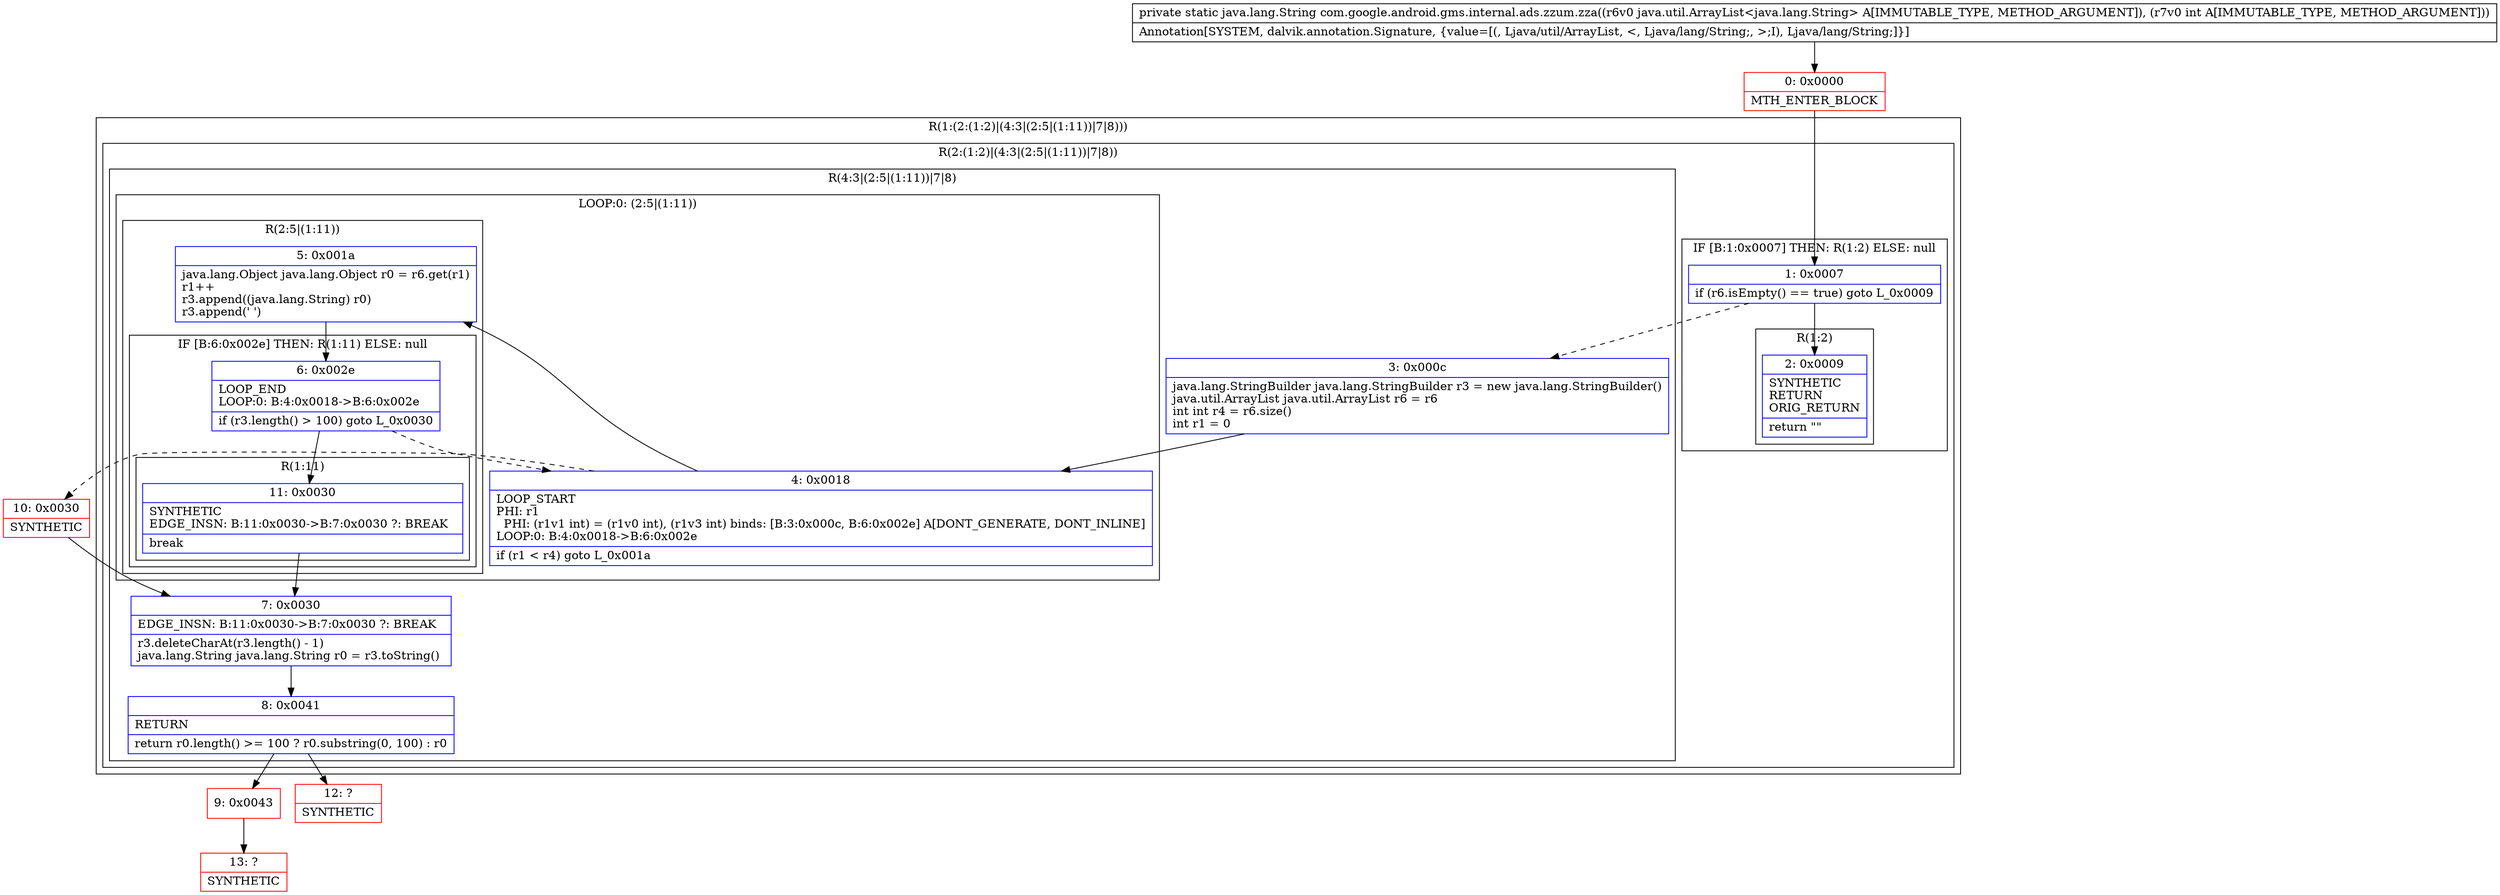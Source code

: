 digraph "CFG forcom.google.android.gms.internal.ads.zzum.zza(Ljava\/util\/ArrayList;I)Ljava\/lang\/String;" {
subgraph cluster_Region_746737557 {
label = "R(1:(2:(1:2)|(4:3|(2:5|(1:11))|7|8)))";
node [shape=record,color=blue];
subgraph cluster_Region_712145804 {
label = "R(2:(1:2)|(4:3|(2:5|(1:11))|7|8))";
node [shape=record,color=blue];
subgraph cluster_IfRegion_1678384233 {
label = "IF [B:1:0x0007] THEN: R(1:2) ELSE: null";
node [shape=record,color=blue];
Node_1 [shape=record,label="{1\:\ 0x0007|if (r6.isEmpty() == true) goto L_0x0009\l}"];
subgraph cluster_Region_331156034 {
label = "R(1:2)";
node [shape=record,color=blue];
Node_2 [shape=record,label="{2\:\ 0x0009|SYNTHETIC\lRETURN\lORIG_RETURN\l|return \"\"\l}"];
}
}
subgraph cluster_Region_1773320061 {
label = "R(4:3|(2:5|(1:11))|7|8)";
node [shape=record,color=blue];
Node_3 [shape=record,label="{3\:\ 0x000c|java.lang.StringBuilder java.lang.StringBuilder r3 = new java.lang.StringBuilder()\ljava.util.ArrayList java.util.ArrayList r6 = r6\lint int r4 = r6.size()\lint r1 = 0\l}"];
subgraph cluster_LoopRegion_320579604 {
label = "LOOP:0: (2:5|(1:11))";
node [shape=record,color=blue];
Node_4 [shape=record,label="{4\:\ 0x0018|LOOP_START\lPHI: r1 \l  PHI: (r1v1 int) = (r1v0 int), (r1v3 int) binds: [B:3:0x000c, B:6:0x002e] A[DONT_GENERATE, DONT_INLINE]\lLOOP:0: B:4:0x0018\-\>B:6:0x002e\l|if (r1 \< r4) goto L_0x001a\l}"];
subgraph cluster_Region_1455706417 {
label = "R(2:5|(1:11))";
node [shape=record,color=blue];
Node_5 [shape=record,label="{5\:\ 0x001a|java.lang.Object java.lang.Object r0 = r6.get(r1)\lr1++\lr3.append((java.lang.String) r0)\lr3.append(' ')\l}"];
subgraph cluster_IfRegion_1215839520 {
label = "IF [B:6:0x002e] THEN: R(1:11) ELSE: null";
node [shape=record,color=blue];
Node_6 [shape=record,label="{6\:\ 0x002e|LOOP_END\lLOOP:0: B:4:0x0018\-\>B:6:0x002e\l|if (r3.length() \> 100) goto L_0x0030\l}"];
subgraph cluster_Region_763167047 {
label = "R(1:11)";
node [shape=record,color=blue];
Node_11 [shape=record,label="{11\:\ 0x0030|SYNTHETIC\lEDGE_INSN: B:11:0x0030\-\>B:7:0x0030 ?: BREAK  \l|break\l}"];
}
}
}
}
Node_7 [shape=record,label="{7\:\ 0x0030|EDGE_INSN: B:11:0x0030\-\>B:7:0x0030 ?: BREAK  \l|r3.deleteCharAt(r3.length() \- 1)\ljava.lang.String java.lang.String r0 = r3.toString()\l}"];
Node_8 [shape=record,label="{8\:\ 0x0041|RETURN\l|return r0.length() \>= 100 ? r0.substring(0, 100) : r0\l}"];
}
}
}
Node_0 [shape=record,color=red,label="{0\:\ 0x0000|MTH_ENTER_BLOCK\l}"];
Node_9 [shape=record,color=red,label="{9\:\ 0x0043}"];
Node_10 [shape=record,color=red,label="{10\:\ 0x0030|SYNTHETIC\l}"];
Node_12 [shape=record,color=red,label="{12\:\ ?|SYNTHETIC\l}"];
Node_13 [shape=record,color=red,label="{13\:\ ?|SYNTHETIC\l}"];
MethodNode[shape=record,label="{private static java.lang.String com.google.android.gms.internal.ads.zzum.zza((r6v0 java.util.ArrayList\<java.lang.String\> A[IMMUTABLE_TYPE, METHOD_ARGUMENT]), (r7v0 int A[IMMUTABLE_TYPE, METHOD_ARGUMENT]))  | Annotation[SYSTEM, dalvik.annotation.Signature, \{value=[(, Ljava\/util\/ArrayList, \<, Ljava\/lang\/String;, \>;I), Ljava\/lang\/String;]\}]\l}"];
MethodNode -> Node_0;
Node_1 -> Node_2;
Node_1 -> Node_3[style=dashed];
Node_3 -> Node_4;
Node_4 -> Node_5;
Node_4 -> Node_10[style=dashed];
Node_5 -> Node_6;
Node_6 -> Node_4[style=dashed];
Node_6 -> Node_11;
Node_11 -> Node_7;
Node_7 -> Node_8;
Node_8 -> Node_9;
Node_8 -> Node_12;
Node_0 -> Node_1;
Node_9 -> Node_13;
Node_10 -> Node_7;
}

